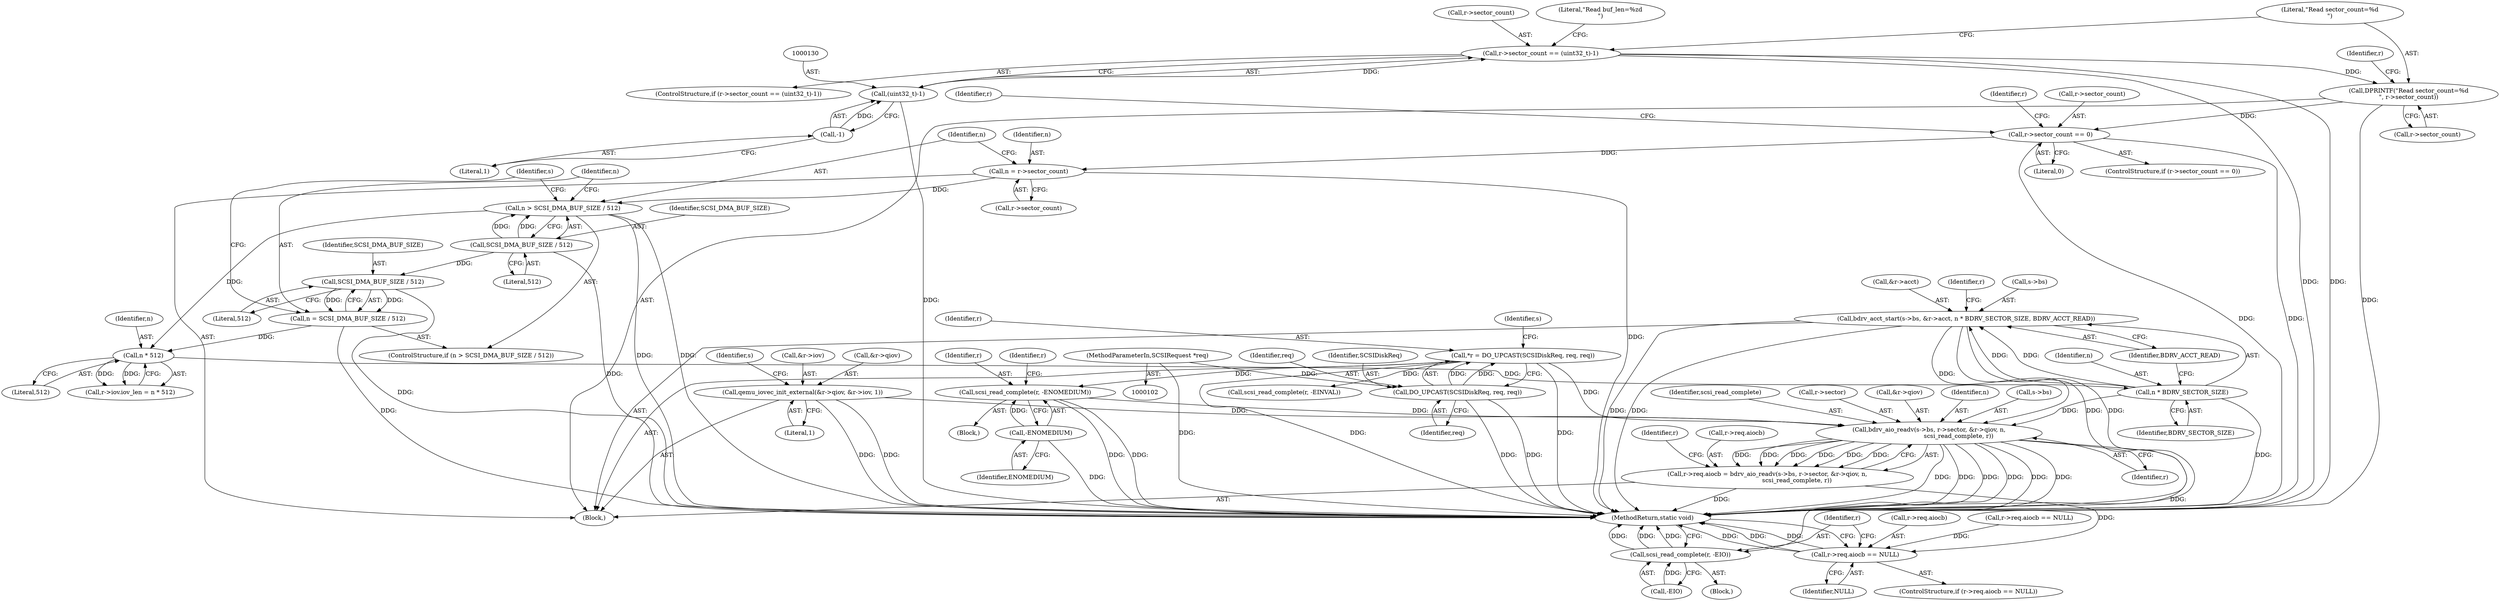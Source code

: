 digraph "0_qemu_103b40f51e4012b3b0ad20f615562a1806d7f49a_0@API" {
"1000264" [label="(Call,bdrv_aio_readv(s->bs, r->sector, &r->qiov, n,\n                               scsi_read_complete, r))"];
"1000246" [label="(Call,bdrv_acct_start(s->bs, &r->acct, n * BDRV_SECTOR_SIZE, BDRV_ACCT_READ))"];
"1000254" [label="(Call,n * BDRV_SECTOR_SIZE)"];
"1000233" [label="(Call,n * 512)"];
"1000208" [label="(Call,n > SCSI_DMA_BUF_SIZE / 512)"];
"1000202" [label="(Call,n = r->sector_count)"];
"1000163" [label="(Call,r->sector_count == 0)"];
"1000157" [label="(Call,DPRINTF(\"Read sector_count=%d\n\", r->sector_count))"];
"1000125" [label="(Call,r->sector_count == (uint32_t)-1)"];
"1000129" [label="(Call,(uint32_t)-1)"];
"1000131" [label="(Call,-1)"];
"1000210" [label="(Call,SCSI_DMA_BUF_SIZE / 512)"];
"1000213" [label="(Call,n = SCSI_DMA_BUF_SIZE / 512)"];
"1000215" [label="(Call,SCSI_DMA_BUF_SIZE / 512)"];
"1000236" [label="(Call,qemu_iovec_init_external(&r->qiov, &r->iov, 1))"];
"1000106" [label="(Call,*r = DO_UPCAST(SCSIDiskReq, req, req))"];
"1000108" [label="(Call,DO_UPCAST(SCSIDiskReq, req, req))"];
"1000103" [label="(MethodParameterIn,SCSIRequest *req)"];
"1000223" [label="(Call,scsi_read_complete(r, -ENOMEDIUM))"];
"1000225" [label="(Call,-ENOMEDIUM)"];
"1000258" [label="(Call,r->req.aiocb = bdrv_aio_readv(s->bs, r->sector, &r->qiov, n,\n                               scsi_read_complete, r))"];
"1000279" [label="(Call,r->req.aiocb == NULL)"];
"1000287" [label="(Call,scsi_read_complete(r, -EIO))"];
"1000204" [label="(Call,r->sector_count)"];
"1000104" [label="(Block,)"];
"1000110" [label="(Identifier,req)"];
"1000276" [label="(Identifier,scsi_read_complete)"];
"1000225" [label="(Call,-ENOMEDIUM)"];
"1000172" [label="(Identifier,r)"];
"1000132" [label="(Literal,1)"];
"1000234" [label="(Identifier,n)"];
"1000103" [label="(MethodParameterIn,SCSIRequest *req)"];
"1000268" [label="(Call,r->sector)"];
"1000180" [label="(Identifier,r)"];
"1000162" [label="(ControlStructure,if (r->sector_count == 0))"];
"1000248" [label="(Identifier,s)"];
"1000271" [label="(Call,&r->qiov)"];
"1000131" [label="(Call,-1)"];
"1000215" [label="(Call,SCSI_DMA_BUF_SIZE / 512)"];
"1000280" [label="(Call,r->req.aiocb)"];
"1000212" [label="(Literal,512)"];
"1000256" [label="(Identifier,BDRV_SECTOR_SIZE)"];
"1000226" [label="(Identifier,ENOMEDIUM)"];
"1000275" [label="(Identifier,n)"];
"1000285" [label="(Identifier,NULL)"];
"1000224" [label="(Identifier,r)"];
"1000246" [label="(Call,bdrv_acct_start(s->bs, &r->acct, n * BDRV_SECTOR_SIZE, BDRV_ACCT_READ))"];
"1000165" [label="(Identifier,r)"];
"1000207" [label="(ControlStructure,if (n > SCSI_DMA_BUF_SIZE / 512))"];
"1000222" [label="(Block,)"];
"1000247" [label="(Call,s->bs)"];
"1000279" [label="(Call,r->req.aiocb == NULL)"];
"1000289" [label="(Call,-EIO)"];
"1000126" [label="(Call,r->sector_count)"];
"1000216" [label="(Identifier,SCSI_DMA_BUF_SIZE)"];
"1000107" [label="(Identifier,r)"];
"1000106" [label="(Call,*r = DO_UPCAST(SCSIDiskReq, req, req))"];
"1000177" [label="(Call,r->req.aiocb == NULL)"];
"1000220" [label="(Identifier,s)"];
"1000286" [label="(Block,)"];
"1000111" [label="(Identifier,req)"];
"1000227" [label="(Call,r->iov.iov_len = n * 512)"];
"1000163" [label="(Call,r->sector_count == 0)"];
"1000108" [label="(Call,DO_UPCAST(SCSIDiskReq, req, req))"];
"1000250" [label="(Call,&r->acct)"];
"1000203" [label="(Identifier,n)"];
"1000125" [label="(Call,r->sector_count == (uint32_t)-1)"];
"1000278" [label="(ControlStructure,if (r->req.aiocb == NULL))"];
"1000236" [label="(Call,qemu_iovec_init_external(&r->qiov, &r->iov, 1))"];
"1000277" [label="(Identifier,r)"];
"1000230" [label="(Identifier,r)"];
"1000124" [label="(ControlStructure,if (r->sector_count == (uint32_t)-1))"];
"1000233" [label="(Call,n * 512)"];
"1000282" [label="(Identifier,r)"];
"1000158" [label="(Literal,\"Read sector_count=%d\n\")"];
"1000164" [label="(Call,r->sector_count)"];
"1000245" [label="(Literal,1)"];
"1000235" [label="(Literal,512)"];
"1000129" [label="(Call,(uint32_t)-1)"];
"1000135" [label="(Literal,\"Read buf_len=%zd\n\")"];
"1000209" [label="(Identifier,n)"];
"1000261" [label="(Identifier,r)"];
"1000214" [label="(Identifier,n)"];
"1000197" [label="(Call,scsi_read_complete(r, -EINVAL))"];
"1000264" [label="(Call,bdrv_aio_readv(s->bs, r->sector, &r->qiov, n,\n                               scsi_read_complete, r))"];
"1000258" [label="(Call,r->req.aiocb = bdrv_aio_readv(s->bs, r->sector, &r->qiov, n,\n                               scsi_read_complete, r))"];
"1000241" [label="(Call,&r->iov)"];
"1000223" [label="(Call,scsi_read_complete(r, -ENOMEDIUM))"];
"1000208" [label="(Call,n > SCSI_DMA_BUF_SIZE / 512)"];
"1000157" [label="(Call,DPRINTF(\"Read sector_count=%d\n\", r->sector_count))"];
"1000211" [label="(Identifier,SCSI_DMA_BUF_SIZE)"];
"1000255" [label="(Identifier,n)"];
"1000114" [label="(Identifier,s)"];
"1000291" [label="(MethodReturn,static void)"];
"1000265" [label="(Call,s->bs)"];
"1000202" [label="(Call,n = r->sector_count)"];
"1000259" [label="(Call,r->req.aiocb)"];
"1000210" [label="(Call,SCSI_DMA_BUF_SIZE / 512)"];
"1000237" [label="(Call,&r->qiov)"];
"1000159" [label="(Call,r->sector_count)"];
"1000213" [label="(Call,n = SCSI_DMA_BUF_SIZE / 512)"];
"1000217" [label="(Literal,512)"];
"1000109" [label="(Identifier,SCSIDiskReq)"];
"1000254" [label="(Call,n * BDRV_SECTOR_SIZE)"];
"1000257" [label="(Identifier,BDRV_ACCT_READ)"];
"1000287" [label="(Call,scsi_read_complete(r, -EIO))"];
"1000167" [label="(Literal,0)"];
"1000288" [label="(Identifier,r)"];
"1000264" -> "1000258"  [label="AST: "];
"1000264" -> "1000277"  [label="CFG: "];
"1000265" -> "1000264"  [label="AST: "];
"1000268" -> "1000264"  [label="AST: "];
"1000271" -> "1000264"  [label="AST: "];
"1000275" -> "1000264"  [label="AST: "];
"1000276" -> "1000264"  [label="AST: "];
"1000277" -> "1000264"  [label="AST: "];
"1000258" -> "1000264"  [label="CFG: "];
"1000264" -> "1000291"  [label="DDG: "];
"1000264" -> "1000291"  [label="DDG: "];
"1000264" -> "1000291"  [label="DDG: "];
"1000264" -> "1000291"  [label="DDG: "];
"1000264" -> "1000291"  [label="DDG: "];
"1000264" -> "1000291"  [label="DDG: "];
"1000264" -> "1000258"  [label="DDG: "];
"1000264" -> "1000258"  [label="DDG: "];
"1000264" -> "1000258"  [label="DDG: "];
"1000264" -> "1000258"  [label="DDG: "];
"1000264" -> "1000258"  [label="DDG: "];
"1000264" -> "1000258"  [label="DDG: "];
"1000246" -> "1000264"  [label="DDG: "];
"1000236" -> "1000264"  [label="DDG: "];
"1000254" -> "1000264"  [label="DDG: "];
"1000106" -> "1000264"  [label="DDG: "];
"1000223" -> "1000264"  [label="DDG: "];
"1000264" -> "1000287"  [label="DDG: "];
"1000246" -> "1000104"  [label="AST: "];
"1000246" -> "1000257"  [label="CFG: "];
"1000247" -> "1000246"  [label="AST: "];
"1000250" -> "1000246"  [label="AST: "];
"1000254" -> "1000246"  [label="AST: "];
"1000257" -> "1000246"  [label="AST: "];
"1000261" -> "1000246"  [label="CFG: "];
"1000246" -> "1000291"  [label="DDG: "];
"1000246" -> "1000291"  [label="DDG: "];
"1000246" -> "1000291"  [label="DDG: "];
"1000246" -> "1000291"  [label="DDG: "];
"1000254" -> "1000246"  [label="DDG: "];
"1000254" -> "1000246"  [label="DDG: "];
"1000254" -> "1000256"  [label="CFG: "];
"1000255" -> "1000254"  [label="AST: "];
"1000256" -> "1000254"  [label="AST: "];
"1000257" -> "1000254"  [label="CFG: "];
"1000254" -> "1000291"  [label="DDG: "];
"1000233" -> "1000254"  [label="DDG: "];
"1000233" -> "1000227"  [label="AST: "];
"1000233" -> "1000235"  [label="CFG: "];
"1000234" -> "1000233"  [label="AST: "];
"1000235" -> "1000233"  [label="AST: "];
"1000227" -> "1000233"  [label="CFG: "];
"1000233" -> "1000227"  [label="DDG: "];
"1000233" -> "1000227"  [label="DDG: "];
"1000208" -> "1000233"  [label="DDG: "];
"1000213" -> "1000233"  [label="DDG: "];
"1000208" -> "1000207"  [label="AST: "];
"1000208" -> "1000210"  [label="CFG: "];
"1000209" -> "1000208"  [label="AST: "];
"1000210" -> "1000208"  [label="AST: "];
"1000214" -> "1000208"  [label="CFG: "];
"1000220" -> "1000208"  [label="CFG: "];
"1000208" -> "1000291"  [label="DDG: "];
"1000208" -> "1000291"  [label="DDG: "];
"1000202" -> "1000208"  [label="DDG: "];
"1000210" -> "1000208"  [label="DDG: "];
"1000210" -> "1000208"  [label="DDG: "];
"1000202" -> "1000104"  [label="AST: "];
"1000202" -> "1000204"  [label="CFG: "];
"1000203" -> "1000202"  [label="AST: "];
"1000204" -> "1000202"  [label="AST: "];
"1000209" -> "1000202"  [label="CFG: "];
"1000202" -> "1000291"  [label="DDG: "];
"1000163" -> "1000202"  [label="DDG: "];
"1000163" -> "1000162"  [label="AST: "];
"1000163" -> "1000167"  [label="CFG: "];
"1000164" -> "1000163"  [label="AST: "];
"1000167" -> "1000163"  [label="AST: "];
"1000172" -> "1000163"  [label="CFG: "];
"1000180" -> "1000163"  [label="CFG: "];
"1000163" -> "1000291"  [label="DDG: "];
"1000163" -> "1000291"  [label="DDG: "];
"1000157" -> "1000163"  [label="DDG: "];
"1000157" -> "1000104"  [label="AST: "];
"1000157" -> "1000159"  [label="CFG: "];
"1000158" -> "1000157"  [label="AST: "];
"1000159" -> "1000157"  [label="AST: "];
"1000165" -> "1000157"  [label="CFG: "];
"1000157" -> "1000291"  [label="DDG: "];
"1000125" -> "1000157"  [label="DDG: "];
"1000125" -> "1000124"  [label="AST: "];
"1000125" -> "1000129"  [label="CFG: "];
"1000126" -> "1000125"  [label="AST: "];
"1000129" -> "1000125"  [label="AST: "];
"1000135" -> "1000125"  [label="CFG: "];
"1000158" -> "1000125"  [label="CFG: "];
"1000125" -> "1000291"  [label="DDG: "];
"1000125" -> "1000291"  [label="DDG: "];
"1000129" -> "1000125"  [label="DDG: "];
"1000129" -> "1000131"  [label="CFG: "];
"1000130" -> "1000129"  [label="AST: "];
"1000131" -> "1000129"  [label="AST: "];
"1000129" -> "1000291"  [label="DDG: "];
"1000131" -> "1000129"  [label="DDG: "];
"1000131" -> "1000132"  [label="CFG: "];
"1000132" -> "1000131"  [label="AST: "];
"1000210" -> "1000212"  [label="CFG: "];
"1000211" -> "1000210"  [label="AST: "];
"1000212" -> "1000210"  [label="AST: "];
"1000210" -> "1000291"  [label="DDG: "];
"1000210" -> "1000215"  [label="DDG: "];
"1000213" -> "1000207"  [label="AST: "];
"1000213" -> "1000215"  [label="CFG: "];
"1000214" -> "1000213"  [label="AST: "];
"1000215" -> "1000213"  [label="AST: "];
"1000220" -> "1000213"  [label="CFG: "];
"1000213" -> "1000291"  [label="DDG: "];
"1000215" -> "1000213"  [label="DDG: "];
"1000215" -> "1000213"  [label="DDG: "];
"1000215" -> "1000217"  [label="CFG: "];
"1000216" -> "1000215"  [label="AST: "];
"1000217" -> "1000215"  [label="AST: "];
"1000215" -> "1000291"  [label="DDG: "];
"1000236" -> "1000104"  [label="AST: "];
"1000236" -> "1000245"  [label="CFG: "];
"1000237" -> "1000236"  [label="AST: "];
"1000241" -> "1000236"  [label="AST: "];
"1000245" -> "1000236"  [label="AST: "];
"1000248" -> "1000236"  [label="CFG: "];
"1000236" -> "1000291"  [label="DDG: "];
"1000236" -> "1000291"  [label="DDG: "];
"1000106" -> "1000104"  [label="AST: "];
"1000106" -> "1000108"  [label="CFG: "];
"1000107" -> "1000106"  [label="AST: "];
"1000108" -> "1000106"  [label="AST: "];
"1000114" -> "1000106"  [label="CFG: "];
"1000106" -> "1000291"  [label="DDG: "];
"1000106" -> "1000291"  [label="DDG: "];
"1000108" -> "1000106"  [label="DDG: "];
"1000108" -> "1000106"  [label="DDG: "];
"1000106" -> "1000197"  [label="DDG: "];
"1000106" -> "1000223"  [label="DDG: "];
"1000108" -> "1000111"  [label="CFG: "];
"1000109" -> "1000108"  [label="AST: "];
"1000110" -> "1000108"  [label="AST: "];
"1000111" -> "1000108"  [label="AST: "];
"1000108" -> "1000291"  [label="DDG: "];
"1000108" -> "1000291"  [label="DDG: "];
"1000103" -> "1000108"  [label="DDG: "];
"1000103" -> "1000102"  [label="AST: "];
"1000103" -> "1000291"  [label="DDG: "];
"1000223" -> "1000222"  [label="AST: "];
"1000223" -> "1000225"  [label="CFG: "];
"1000224" -> "1000223"  [label="AST: "];
"1000225" -> "1000223"  [label="AST: "];
"1000230" -> "1000223"  [label="CFG: "];
"1000223" -> "1000291"  [label="DDG: "];
"1000223" -> "1000291"  [label="DDG: "];
"1000225" -> "1000223"  [label="DDG: "];
"1000225" -> "1000226"  [label="CFG: "];
"1000226" -> "1000225"  [label="AST: "];
"1000225" -> "1000291"  [label="DDG: "];
"1000258" -> "1000104"  [label="AST: "];
"1000259" -> "1000258"  [label="AST: "];
"1000282" -> "1000258"  [label="CFG: "];
"1000258" -> "1000291"  [label="DDG: "];
"1000258" -> "1000279"  [label="DDG: "];
"1000279" -> "1000278"  [label="AST: "];
"1000279" -> "1000285"  [label="CFG: "];
"1000280" -> "1000279"  [label="AST: "];
"1000285" -> "1000279"  [label="AST: "];
"1000288" -> "1000279"  [label="CFG: "];
"1000291" -> "1000279"  [label="CFG: "];
"1000279" -> "1000291"  [label="DDG: "];
"1000279" -> "1000291"  [label="DDG: "];
"1000279" -> "1000291"  [label="DDG: "];
"1000177" -> "1000279"  [label="DDG: "];
"1000287" -> "1000286"  [label="AST: "];
"1000287" -> "1000289"  [label="CFG: "];
"1000288" -> "1000287"  [label="AST: "];
"1000289" -> "1000287"  [label="AST: "];
"1000291" -> "1000287"  [label="CFG: "];
"1000287" -> "1000291"  [label="DDG: "];
"1000287" -> "1000291"  [label="DDG: "];
"1000287" -> "1000291"  [label="DDG: "];
"1000289" -> "1000287"  [label="DDG: "];
}
